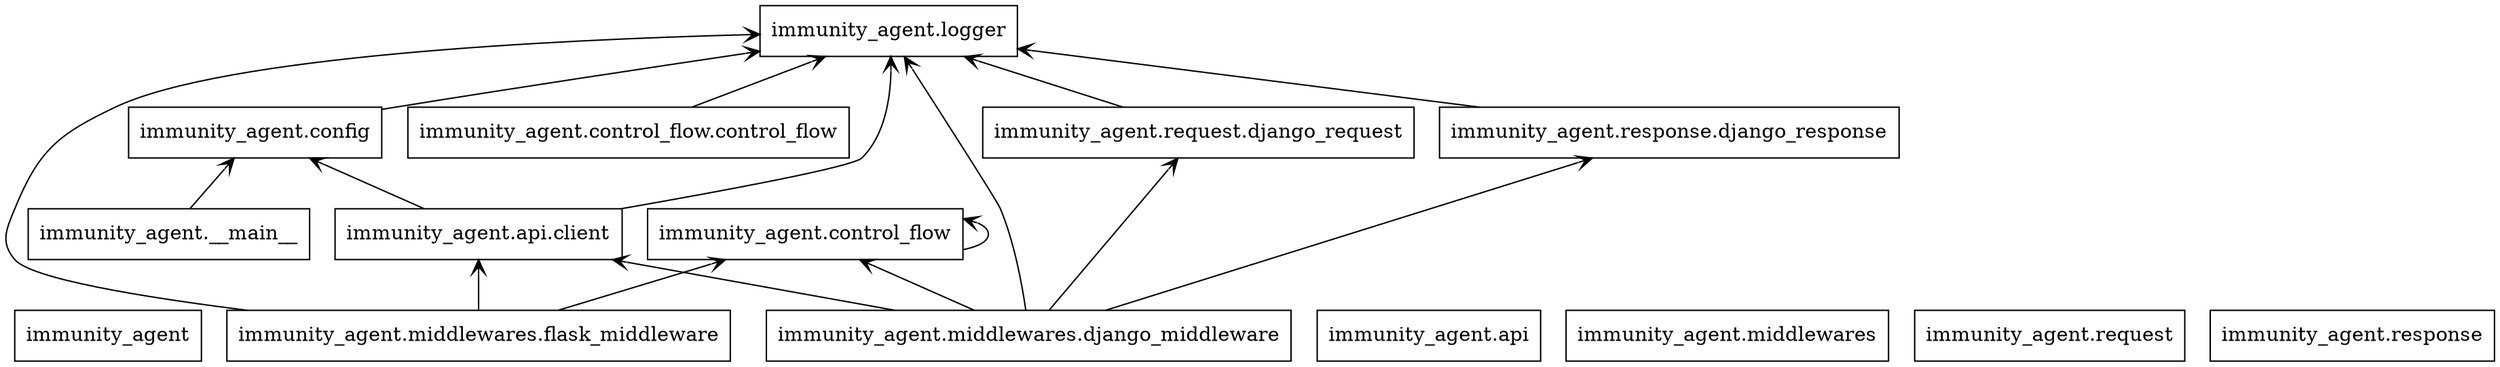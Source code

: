 digraph "packages" {
rankdir=BT
charset="utf-8"
"immunity_agent" [color="black", label=<immunity_agent>, shape="box", style="solid"];
"immunity_agent.__main__" [color="black", label=<immunity_agent.__main__>, shape="box", style="solid"];
"immunity_agent.api" [color="black", label=<immunity_agent.api>, shape="box", style="solid"];
"immunity_agent.api.client" [color="black", label=<immunity_agent.api.client>, shape="box", style="solid"];
"immunity_agent.config" [color="black", label=<immunity_agent.config>, shape="box", style="solid"];
"immunity_agent.control_flow" [color="black", label=<immunity_agent.control_flow>, shape="box", style="solid"];
"immunity_agent.control_flow.control_flow" [color="black", label=<immunity_agent.control_flow.control_flow>, shape="box", style="solid"];
"immunity_agent.logger" [color="black", label=<immunity_agent.logger>, shape="box", style="solid"];
"immunity_agent.middlewares" [color="black", label=<immunity_agent.middlewares>, shape="box", style="solid"];
"immunity_agent.middlewares.django_middleware" [color="black", label=<immunity_agent.middlewares.django_middleware>, shape="box", style="solid"];
"immunity_agent.middlewares.flask_middleware" [color="black", label=<immunity_agent.middlewares.flask_middleware>, shape="box", style="solid"];
"immunity_agent.request" [color="black", label=<immunity_agent.request>, shape="box", style="solid"];
"immunity_agent.request.django_request" [color="black", label=<immunity_agent.request.django_request>, shape="box", style="solid"];
"immunity_agent.response" [color="black", label=<immunity_agent.response>, shape="box", style="solid"];
"immunity_agent.response.django_response" [color="black", label=<immunity_agent.response.django_response>, shape="box", style="solid"];
"immunity_agent.__main__" -> "immunity_agent.config" [arrowhead="open", arrowtail="none"];
"immunity_agent.api.client" -> "immunity_agent.config" [arrowhead="open", arrowtail="none"];
"immunity_agent.api.client" -> "immunity_agent.logger" [arrowhead="open", arrowtail="none"];
"immunity_agent.config" -> "immunity_agent.logger" [arrowhead="open", arrowtail="none"];
"immunity_agent.control_flow" -> "immunity_agent.control_flow" [arrowhead="open", arrowtail="none"];
"immunity_agent.control_flow.control_flow" -> "immunity_agent.logger" [arrowhead="open", arrowtail="none"];
"immunity_agent.middlewares.django_middleware" -> "immunity_agent.api.client" [arrowhead="open", arrowtail="none"];
"immunity_agent.middlewares.django_middleware" -> "immunity_agent.control_flow" [arrowhead="open", arrowtail="none"];
"immunity_agent.middlewares.django_middleware" -> "immunity_agent.logger" [arrowhead="open", arrowtail="none"];
"immunity_agent.middlewares.django_middleware" -> "immunity_agent.request.django_request" [arrowhead="open", arrowtail="none"];
"immunity_agent.middlewares.django_middleware" -> "immunity_agent.response.django_response" [arrowhead="open", arrowtail="none"];
"immunity_agent.middlewares.flask_middleware" -> "immunity_agent.api.client" [arrowhead="open", arrowtail="none"];
"immunity_agent.middlewares.flask_middleware" -> "immunity_agent.control_flow" [arrowhead="open", arrowtail="none"];
"immunity_agent.middlewares.flask_middleware" -> "immunity_agent.logger" [arrowhead="open", arrowtail="none"];
"immunity_agent.request.django_request" -> "immunity_agent.logger" [arrowhead="open", arrowtail="none"];
"immunity_agent.response.django_response" -> "immunity_agent.logger" [arrowhead="open", arrowtail="none"];
}
